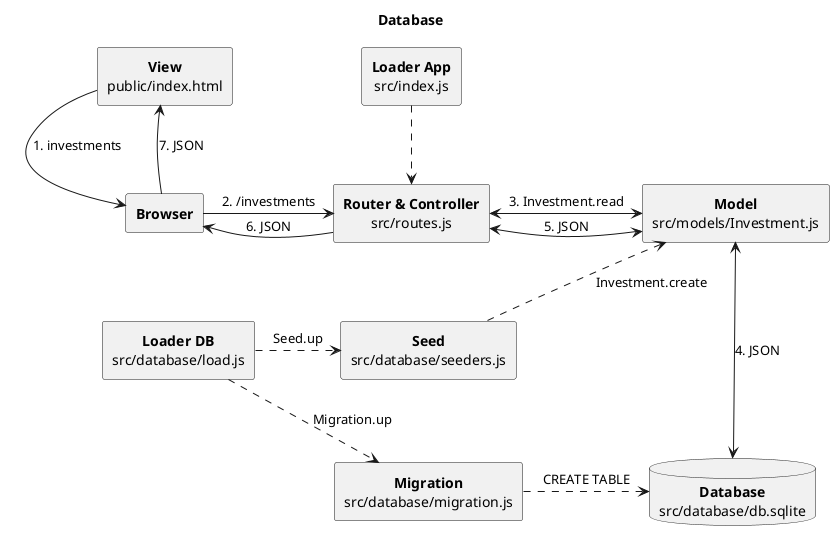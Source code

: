 @startuml
title Database
hide footbox
skinparam monochrome true
skinparam defaultTextAlignment center

rectangle Browser [
  <b>Browser
]
rectangle View [
  <b>View
  public/index.html
]
rectangle Router [
  <b>Router & Controller
  src/routes.js
]
rectangle LoaderApp [
  <b>Loader App
  src/index.js
]
rectangle LoaderDB [
  <b>Loader DB
  src/database/load.js
]
rectangle Migration [
  <b>Migration
  src/database/migration.js
]
rectangle Seed [
  <b>Seed
  src/database/seeders.js
]
rectangle Model [
  <b>Model
  src/models/Investment.js
]
database Database [
  <b>Database
  src/database/db.sqlite
]

View -down[hidden]- Browser
View -down-> Browser: 1. investments
Browser -right-> Router: 2. /investments
Router <-right-> Model: 3. Investment.read
Model <-down-> Database: 4. JSON
Router <-right-> Model: 5. JSON
Router -left-> Browser : 6. JSON
Browser -up-> View: 7. JSON
LoaderApp .down.> Router
LoaderDB .right.> Seed: Seed.up
LoaderDB .right.> Migration: Migration.up
Migration -up[hidden]- Seed
Seed .up.> Model: Investment.create
Migration .right.> Database: CREATE TABLE
Browser -down[hidden]- LoaderDB
Router -down[hidden]- Seed

@enduml
